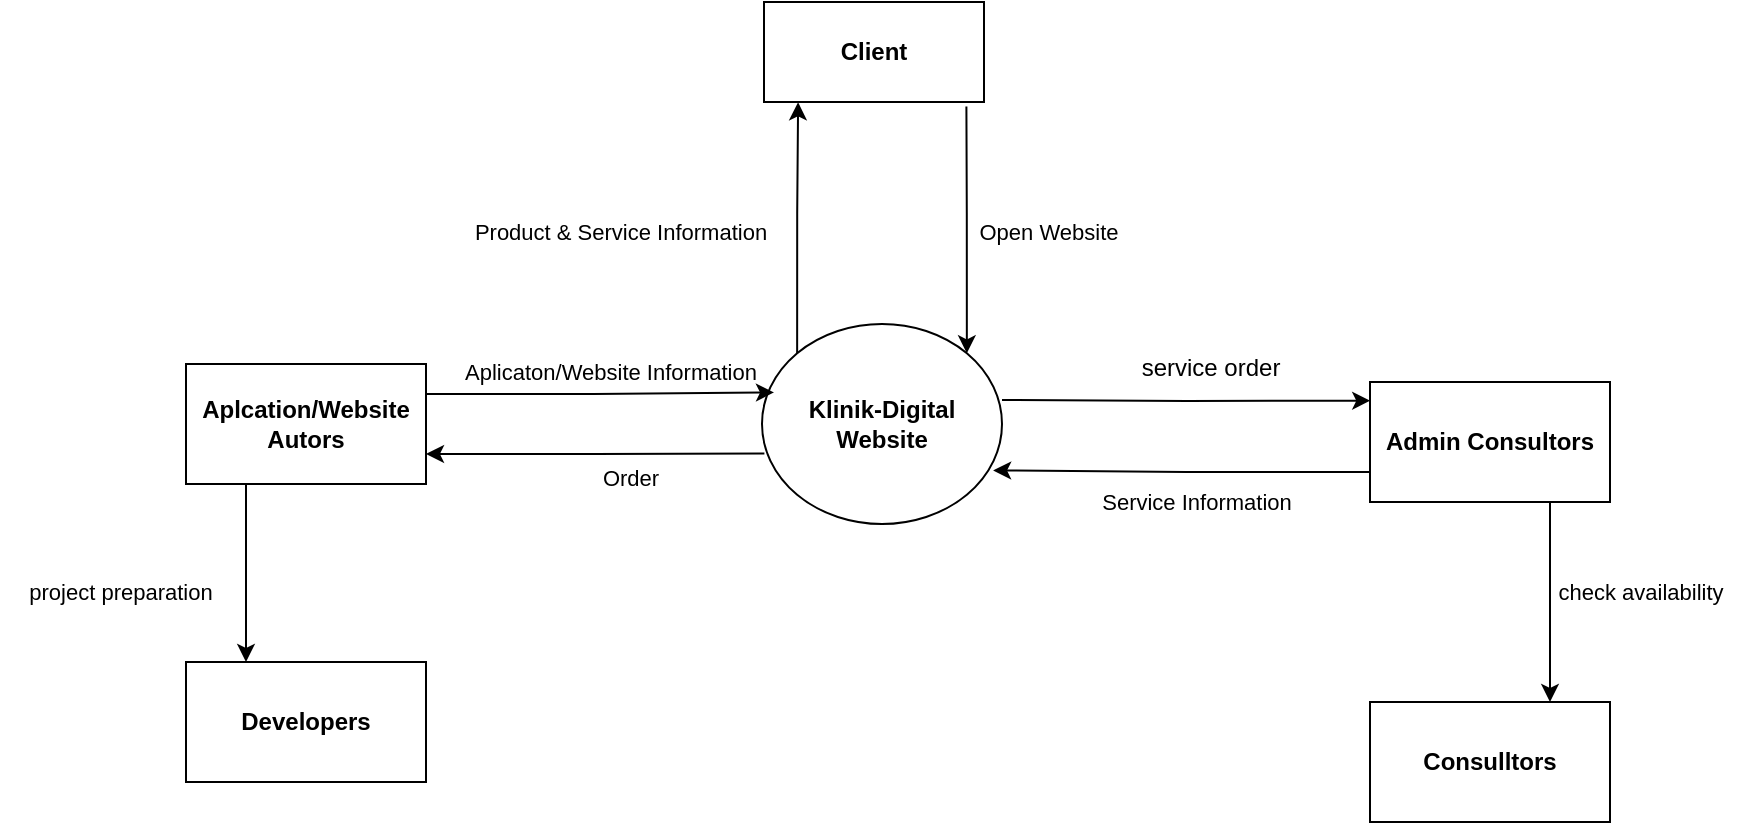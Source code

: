 <mxfile version="21.8.2" type="github">
  <diagram name="Page-1" id="u5fBqUWCr7cs_RjpRxZN">
    <mxGraphModel dx="1776" dy="543" grid="1" gridSize="10" guides="1" tooltips="1" connect="1" arrows="1" fold="1" page="1" pageScale="1" pageWidth="850" pageHeight="1100" math="0" shadow="0">
      <root>
        <mxCell id="0" />
        <mxCell id="1" parent="0" />
        <mxCell id="NAqL0TbJv9TFnJoKUqRR-4" value="&lt;b&gt;Client&lt;/b&gt;" style="html=1;whiteSpace=wrap;" vertex="1" parent="1">
          <mxGeometry x="297" y="50" width="110" height="50" as="geometry" />
        </mxCell>
        <mxCell id="NAqL0TbJv9TFnJoKUqRR-6" value="&lt;b&gt;Klinik-Digital Website&lt;/b&gt;" style="ellipse;whiteSpace=wrap;html=1;" vertex="1" parent="1">
          <mxGeometry x="296" y="211" width="120" height="100" as="geometry" />
        </mxCell>
        <mxCell id="NAqL0TbJv9TFnJoKUqRR-7" value="&lt;font style=&quot;font-size: 11px;&quot;&gt;Open Website&lt;/font&gt;" style="text;html=1;align=center;verticalAlign=middle;resizable=0;points=[];autosize=1;strokeColor=none;fillColor=none;" vertex="1" parent="1">
          <mxGeometry x="394" y="150" width="90" height="30" as="geometry" />
        </mxCell>
        <mxCell id="NAqL0TbJv9TFnJoKUqRR-8" value="&lt;font style=&quot;font-size: 11px;&quot;&gt;Product &amp;amp; Service Information&lt;/font&gt;" style="text;html=1;align=center;verticalAlign=middle;resizable=0;points=[];autosize=1;strokeColor=none;fillColor=none;" vertex="1" parent="1">
          <mxGeometry x="140" y="150" width="170" height="30" as="geometry" />
        </mxCell>
        <mxCell id="NAqL0TbJv9TFnJoKUqRR-11" style="edgeStyle=orthogonalEdgeStyle;rounded=0;orthogonalLoop=1;jettySize=auto;html=1;exitX=0;exitY=0;exitDx=0;exitDy=0;entryX=0.155;entryY=1.003;entryDx=0;entryDy=0;entryPerimeter=0;" edge="1" parent="1" source="NAqL0TbJv9TFnJoKUqRR-6" target="NAqL0TbJv9TFnJoKUqRR-4">
          <mxGeometry relative="1" as="geometry" />
        </mxCell>
        <mxCell id="NAqL0TbJv9TFnJoKUqRR-12" style="edgeStyle=orthogonalEdgeStyle;rounded=0;orthogonalLoop=1;jettySize=auto;html=1;exitX=1;exitY=0;exitDx=0;exitDy=0;entryX=0.92;entryY=1.045;entryDx=0;entryDy=0;entryPerimeter=0;startArrow=classic;startFill=1;endArrow=none;endFill=0;" edge="1" parent="1" source="NAqL0TbJv9TFnJoKUqRR-6" target="NAqL0TbJv9TFnJoKUqRR-4">
          <mxGeometry relative="1" as="geometry" />
        </mxCell>
        <mxCell id="NAqL0TbJv9TFnJoKUqRR-29" style="edgeStyle=orthogonalEdgeStyle;rounded=0;orthogonalLoop=1;jettySize=auto;html=1;exitX=0.75;exitY=1;exitDx=0;exitDy=0;entryX=0.75;entryY=0;entryDx=0;entryDy=0;" edge="1" parent="1" source="NAqL0TbJv9TFnJoKUqRR-13" target="NAqL0TbJv9TFnJoKUqRR-28">
          <mxGeometry relative="1" as="geometry" />
        </mxCell>
        <mxCell id="NAqL0TbJv9TFnJoKUqRR-13" value="&lt;b&gt;Admin Consultors&lt;/b&gt;" style="rounded=0;whiteSpace=wrap;html=1;" vertex="1" parent="1">
          <mxGeometry x="600" y="240" width="120" height="60" as="geometry" />
        </mxCell>
        <mxCell id="NAqL0TbJv9TFnJoKUqRR-14" style="edgeStyle=orthogonalEdgeStyle;rounded=0;orthogonalLoop=1;jettySize=auto;html=1;exitX=1;exitY=0.5;exitDx=0;exitDy=0;entryX=0.001;entryY=0.356;entryDx=0;entryDy=0;entryPerimeter=0;" edge="1" parent="1">
          <mxGeometry relative="1" as="geometry">
            <mxPoint x="416" y="249" as="sourcePoint" />
            <mxPoint x="600.12" y="249.36" as="targetPoint" />
          </mxGeometry>
        </mxCell>
        <mxCell id="NAqL0TbJv9TFnJoKUqRR-15" value="service order" style="text;html=1;align=center;verticalAlign=middle;resizable=0;points=[];autosize=1;strokeColor=none;fillColor=none;" vertex="1" parent="1">
          <mxGeometry x="475" y="218" width="90" height="30" as="geometry" />
        </mxCell>
        <mxCell id="NAqL0TbJv9TFnJoKUqRR-16" style="edgeStyle=orthogonalEdgeStyle;rounded=0;orthogonalLoop=1;jettySize=auto;html=1;exitX=0;exitY=0.75;exitDx=0;exitDy=0;entryX=0.963;entryY=0.732;entryDx=0;entryDy=0;entryPerimeter=0;" edge="1" parent="1" source="NAqL0TbJv9TFnJoKUqRR-13" target="NAqL0TbJv9TFnJoKUqRR-6">
          <mxGeometry relative="1" as="geometry" />
        </mxCell>
        <mxCell id="NAqL0TbJv9TFnJoKUqRR-17" value="&lt;font style=&quot;font-size: 11px;&quot;&gt;Service Information&lt;br&gt;&lt;/font&gt;" style="text;html=1;align=center;verticalAlign=middle;resizable=0;points=[];autosize=1;strokeColor=none;fillColor=none;" vertex="1" parent="1">
          <mxGeometry x="453" y="285" width="120" height="30" as="geometry" />
        </mxCell>
        <mxCell id="NAqL0TbJv9TFnJoKUqRR-25" style="edgeStyle=orthogonalEdgeStyle;rounded=0;orthogonalLoop=1;jettySize=auto;html=1;exitX=0.25;exitY=1;exitDx=0;exitDy=0;entryX=0.25;entryY=0;entryDx=0;entryDy=0;" edge="1" parent="1" source="NAqL0TbJv9TFnJoKUqRR-18" target="NAqL0TbJv9TFnJoKUqRR-24">
          <mxGeometry relative="1" as="geometry" />
        </mxCell>
        <mxCell id="NAqL0TbJv9TFnJoKUqRR-18" value="&lt;b&gt;Aplcation/Website&lt;br&gt;Autors&lt;/b&gt;" style="rounded=0;whiteSpace=wrap;html=1;" vertex="1" parent="1">
          <mxGeometry x="8" y="231" width="120" height="60" as="geometry" />
        </mxCell>
        <mxCell id="NAqL0TbJv9TFnJoKUqRR-19" style="edgeStyle=orthogonalEdgeStyle;rounded=0;orthogonalLoop=1;jettySize=auto;html=1;exitX=1;exitY=0.25;exitDx=0;exitDy=0;entryX=0.05;entryY=0.342;entryDx=0;entryDy=0;entryPerimeter=0;" edge="1" parent="1" source="NAqL0TbJv9TFnJoKUqRR-18" target="NAqL0TbJv9TFnJoKUqRR-6">
          <mxGeometry relative="1" as="geometry" />
        </mxCell>
        <mxCell id="NAqL0TbJv9TFnJoKUqRR-21" style="edgeStyle=orthogonalEdgeStyle;rounded=0;orthogonalLoop=1;jettySize=auto;html=1;exitX=1;exitY=0.75;exitDx=0;exitDy=0;entryX=0.01;entryY=0.647;entryDx=0;entryDy=0;entryPerimeter=0;startArrow=classic;startFill=1;endArrow=none;endFill=0;" edge="1" parent="1" source="NAqL0TbJv9TFnJoKUqRR-18" target="NAqL0TbJv9TFnJoKUqRR-6">
          <mxGeometry relative="1" as="geometry" />
        </mxCell>
        <mxCell id="NAqL0TbJv9TFnJoKUqRR-22" value="&lt;font style=&quot;font-size: 11px;&quot;&gt;Order&lt;/font&gt;" style="text;html=1;align=center;verticalAlign=middle;resizable=0;points=[];autosize=1;strokeColor=none;fillColor=none;" vertex="1" parent="1">
          <mxGeometry x="205" y="273" width="50" height="30" as="geometry" />
        </mxCell>
        <mxCell id="NAqL0TbJv9TFnJoKUqRR-23" value="&lt;font style=&quot;font-size: 11px;&quot;&gt;Aplicaton/Website Information&lt;/font&gt;" style="text;html=1;align=center;verticalAlign=middle;resizable=0;points=[];autosize=1;strokeColor=none;fillColor=none;" vertex="1" parent="1">
          <mxGeometry x="135" y="220" width="170" height="30" as="geometry" />
        </mxCell>
        <mxCell id="NAqL0TbJv9TFnJoKUqRR-24" value="&lt;b&gt;Developers&lt;/b&gt;" style="rounded=0;whiteSpace=wrap;html=1;" vertex="1" parent="1">
          <mxGeometry x="8" y="380" width="120" height="60" as="geometry" />
        </mxCell>
        <mxCell id="NAqL0TbJv9TFnJoKUqRR-26" value="&lt;font style=&quot;font-size: 11px;&quot;&gt;project preparation&lt;/font&gt;" style="text;html=1;align=center;verticalAlign=middle;resizable=0;points=[];autosize=1;strokeColor=none;fillColor=none;" vertex="1" parent="1">
          <mxGeometry x="-85" y="330" width="120" height="30" as="geometry" />
        </mxCell>
        <mxCell id="NAqL0TbJv9TFnJoKUqRR-28" value="&lt;b&gt;Consulltors&lt;/b&gt;" style="rounded=0;whiteSpace=wrap;html=1;" vertex="1" parent="1">
          <mxGeometry x="600" y="400" width="120" height="60" as="geometry" />
        </mxCell>
        <mxCell id="NAqL0TbJv9TFnJoKUqRR-31" value="&lt;font style=&quot;font-size: 11px;&quot;&gt;check availability&lt;/font&gt;" style="text;html=1;align=center;verticalAlign=middle;resizable=0;points=[];autosize=1;strokeColor=none;fillColor=none;" vertex="1" parent="1">
          <mxGeometry x="680" y="330" width="110" height="30" as="geometry" />
        </mxCell>
      </root>
    </mxGraphModel>
  </diagram>
</mxfile>
